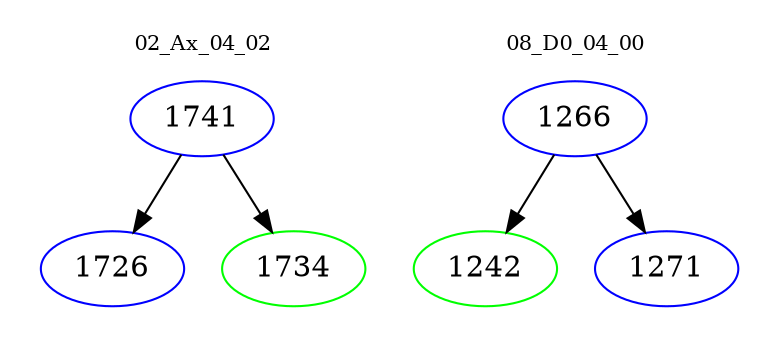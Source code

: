 digraph{
subgraph cluster_0 {
color = white
label = "02_Ax_04_02";
fontsize=10;
T0_1741 [label="1741", color="blue"]
T0_1741 -> T0_1726 [color="black"]
T0_1726 [label="1726", color="blue"]
T0_1741 -> T0_1734 [color="black"]
T0_1734 [label="1734", color="green"]
}
subgraph cluster_1 {
color = white
label = "08_D0_04_00";
fontsize=10;
T1_1266 [label="1266", color="blue"]
T1_1266 -> T1_1242 [color="black"]
T1_1242 [label="1242", color="green"]
T1_1266 -> T1_1271 [color="black"]
T1_1271 [label="1271", color="blue"]
}
}
